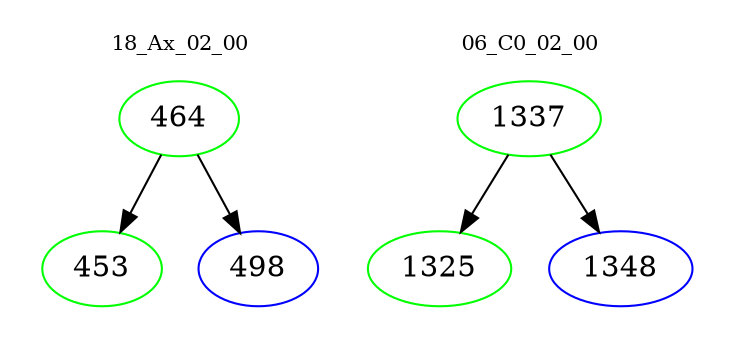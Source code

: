 digraph{
subgraph cluster_0 {
color = white
label = "18_Ax_02_00";
fontsize=10;
T0_464 [label="464", color="green"]
T0_464 -> T0_453 [color="black"]
T0_453 [label="453", color="green"]
T0_464 -> T0_498 [color="black"]
T0_498 [label="498", color="blue"]
}
subgraph cluster_1 {
color = white
label = "06_C0_02_00";
fontsize=10;
T1_1337 [label="1337", color="green"]
T1_1337 -> T1_1325 [color="black"]
T1_1325 [label="1325", color="green"]
T1_1337 -> T1_1348 [color="black"]
T1_1348 [label="1348", color="blue"]
}
}
